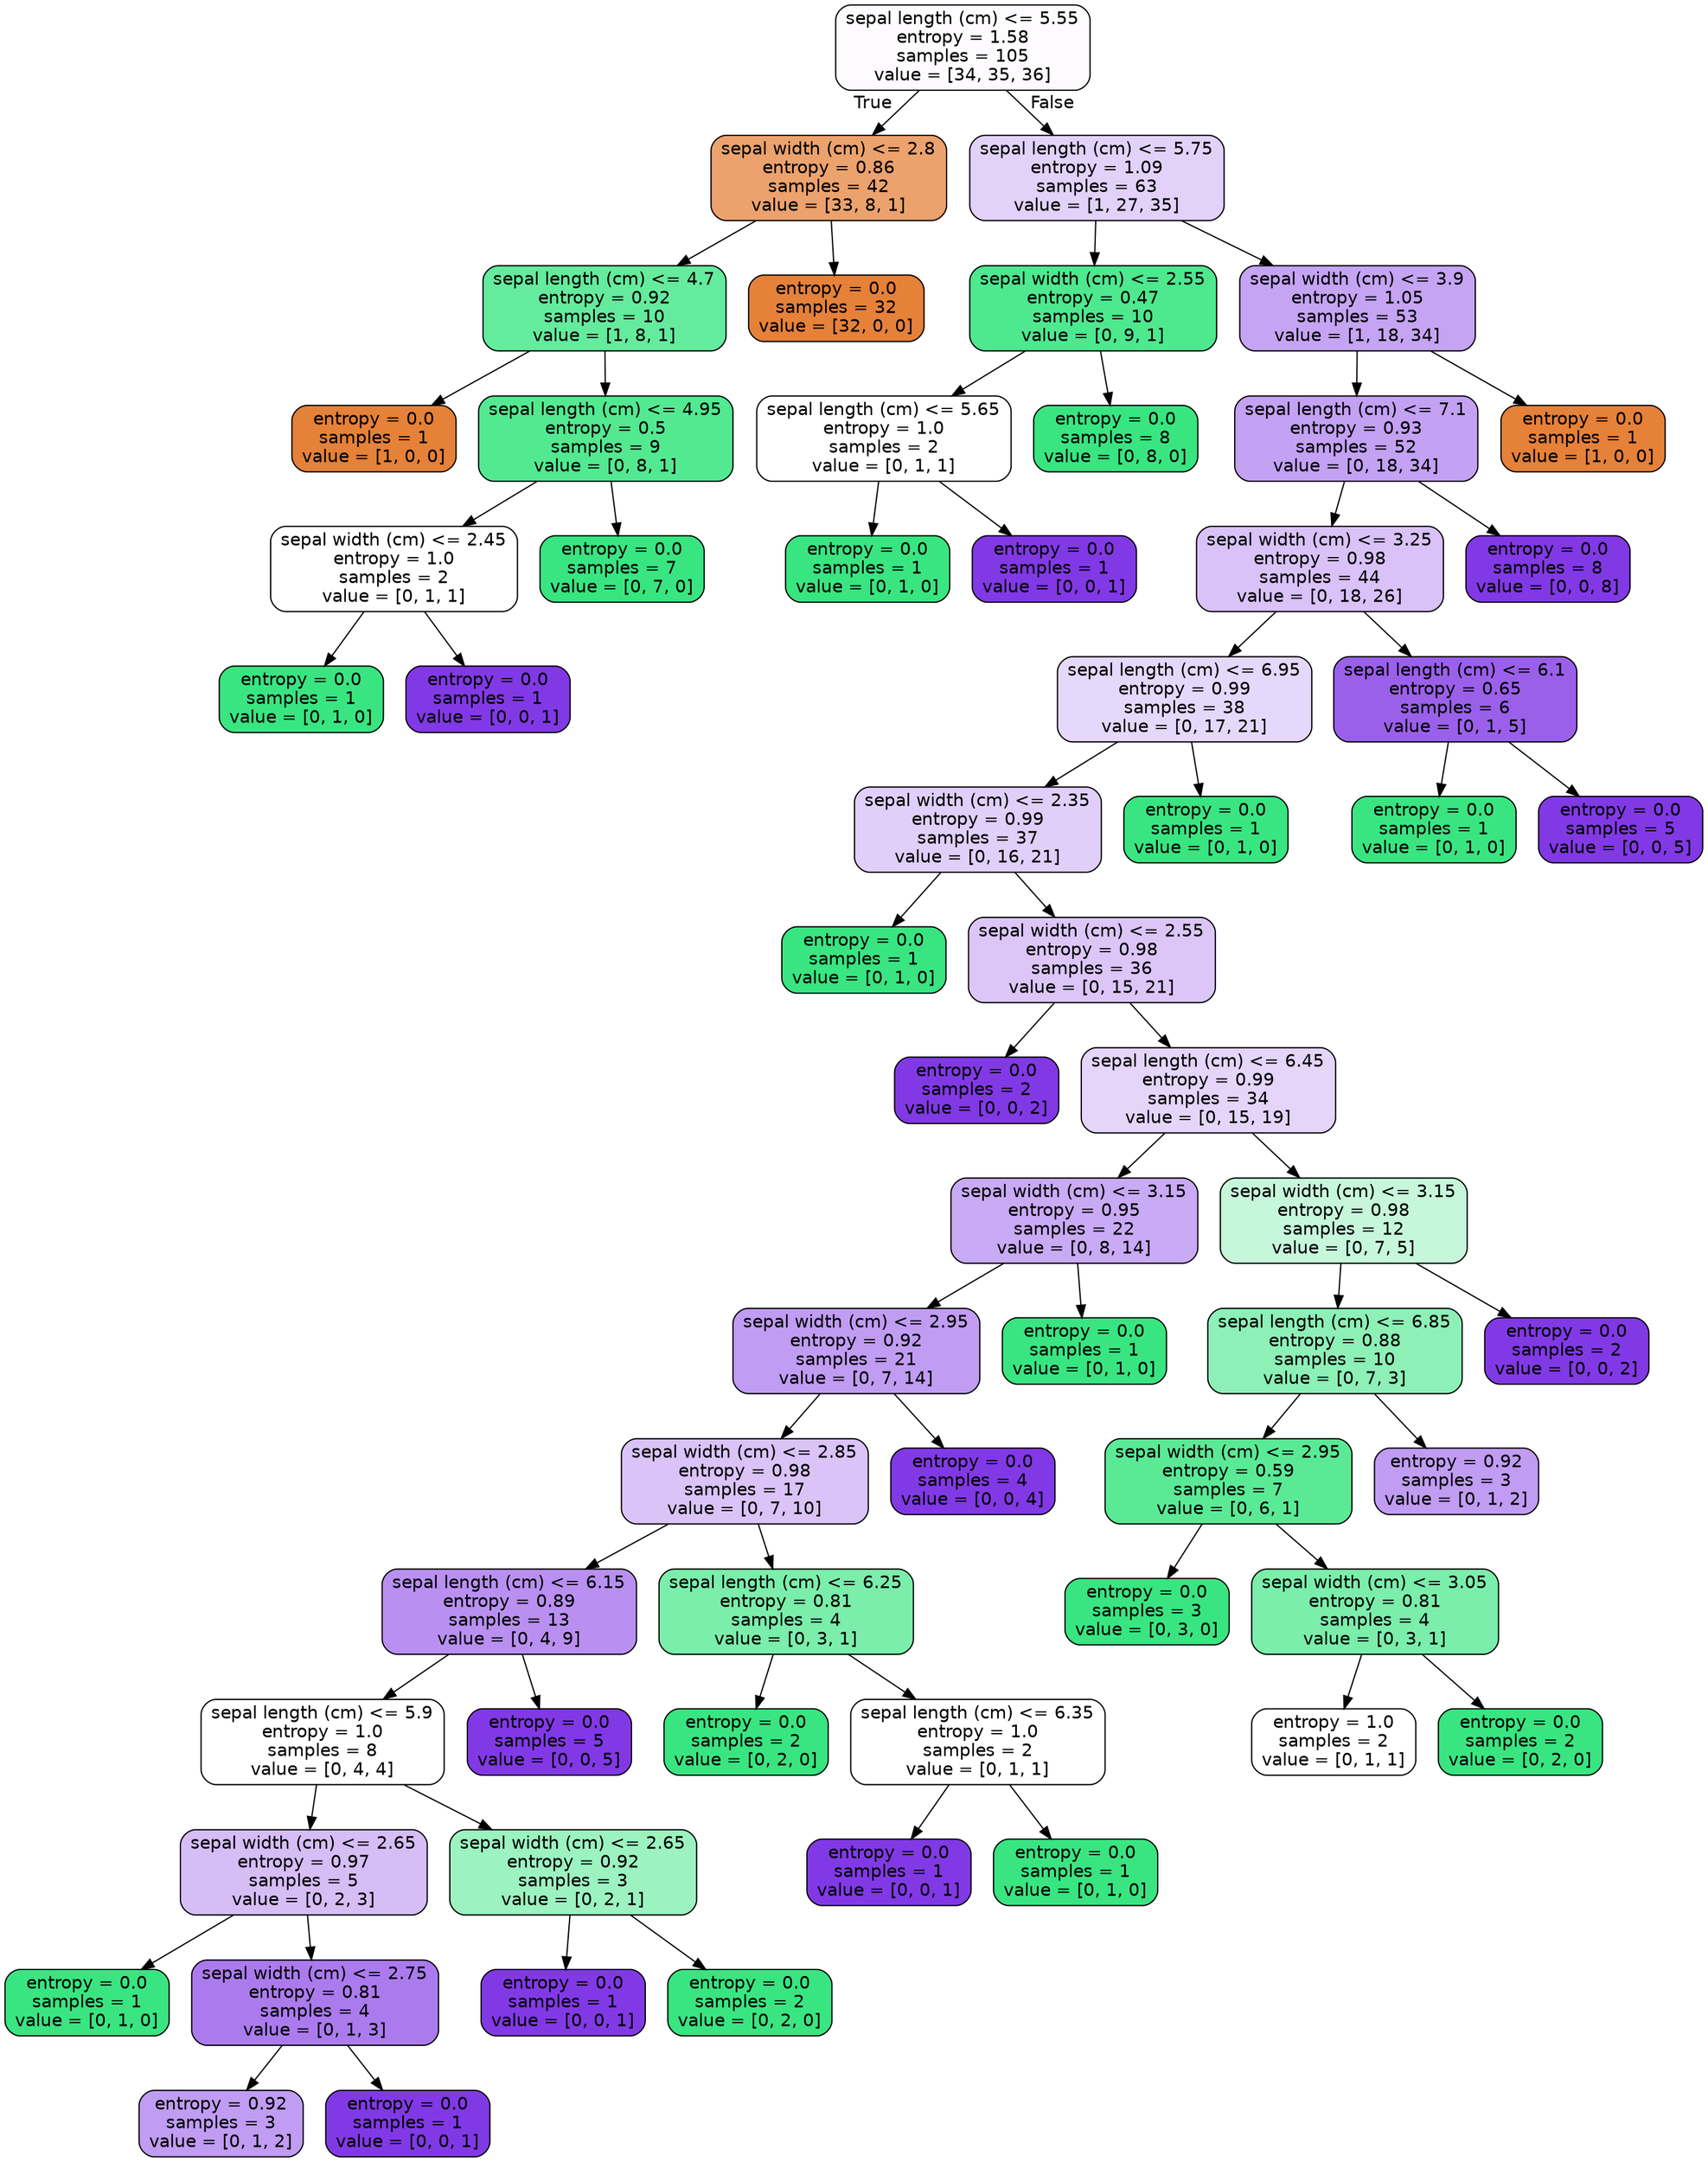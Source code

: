 digraph Tree {
node [shape=box, style="filled, rounded", color="black", fontname=helvetica] ;
edge [fontname=helvetica] ;
0 [label="sepal length (cm) <= 5.55\nentropy = 1.58\nsamples = 105\nvalue = [34, 35, 36]", fillcolor="#8139e504"] ;
1 [label="sepal width (cm) <= 2.8\nentropy = 0.86\nsamples = 42\nvalue = [33, 8, 1]", fillcolor="#e58139bc"] ;
0 -> 1 [labeldistance=2.5, labelangle=45, headlabel="True"] ;
2 [label="sepal length (cm) <= 4.7\nentropy = 0.92\nsamples = 10\nvalue = [1, 8, 1]", fillcolor="#39e581c6"] ;
1 -> 2 ;
3 [label="entropy = 0.0\nsamples = 1\nvalue = [1, 0, 0]", fillcolor="#e58139ff"] ;
2 -> 3 ;
4 [label="sepal length (cm) <= 4.95\nentropy = 0.5\nsamples = 9\nvalue = [0, 8, 1]", fillcolor="#39e581df"] ;
2 -> 4 ;
5 [label="sepal width (cm) <= 2.45\nentropy = 1.0\nsamples = 2\nvalue = [0, 1, 1]", fillcolor="#39e58100"] ;
4 -> 5 ;
6 [label="entropy = 0.0\nsamples = 1\nvalue = [0, 1, 0]", fillcolor="#39e581ff"] ;
5 -> 6 ;
7 [label="entropy = 0.0\nsamples = 1\nvalue = [0, 0, 1]", fillcolor="#8139e5ff"] ;
5 -> 7 ;
8 [label="entropy = 0.0\nsamples = 7\nvalue = [0, 7, 0]", fillcolor="#39e581ff"] ;
4 -> 8 ;
9 [label="entropy = 0.0\nsamples = 32\nvalue = [32, 0, 0]", fillcolor="#e58139ff"] ;
1 -> 9 ;
10 [label="sepal length (cm) <= 5.75\nentropy = 1.09\nsamples = 63\nvalue = [1, 27, 35]", fillcolor="#8139e539"] ;
0 -> 10 [labeldistance=2.5, labelangle=-45, headlabel="False"] ;
11 [label="sepal width (cm) <= 2.55\nentropy = 0.47\nsamples = 10\nvalue = [0, 9, 1]", fillcolor="#39e581e3"] ;
10 -> 11 ;
12 [label="sepal length (cm) <= 5.65\nentropy = 1.0\nsamples = 2\nvalue = [0, 1, 1]", fillcolor="#39e58100"] ;
11 -> 12 ;
13 [label="entropy = 0.0\nsamples = 1\nvalue = [0, 1, 0]", fillcolor="#39e581ff"] ;
12 -> 13 ;
14 [label="entropy = 0.0\nsamples = 1\nvalue = [0, 0, 1]", fillcolor="#8139e5ff"] ;
12 -> 14 ;
15 [label="entropy = 0.0\nsamples = 8\nvalue = [0, 8, 0]", fillcolor="#39e581ff"] ;
11 -> 15 ;
16 [label="sepal width (cm) <= 3.9\nentropy = 1.05\nsamples = 53\nvalue = [1, 18, 34]", fillcolor="#8139e575"] ;
10 -> 16 ;
17 [label="sepal length (cm) <= 7.1\nentropy = 0.93\nsamples = 52\nvalue = [0, 18, 34]", fillcolor="#8139e578"] ;
16 -> 17 ;
18 [label="sepal width (cm) <= 3.25\nentropy = 0.98\nsamples = 44\nvalue = [0, 18, 26]", fillcolor="#8139e54e"] ;
17 -> 18 ;
19 [label="sepal length (cm) <= 6.95\nentropy = 0.99\nsamples = 38\nvalue = [0, 17, 21]", fillcolor="#8139e531"] ;
18 -> 19 ;
20 [label="sepal width (cm) <= 2.35\nentropy = 0.99\nsamples = 37\nvalue = [0, 16, 21]", fillcolor="#8139e53d"] ;
19 -> 20 ;
21 [label="entropy = 0.0\nsamples = 1\nvalue = [0, 1, 0]", fillcolor="#39e581ff"] ;
20 -> 21 ;
22 [label="sepal width (cm) <= 2.55\nentropy = 0.98\nsamples = 36\nvalue = [0, 15, 21]", fillcolor="#8139e549"] ;
20 -> 22 ;
23 [label="entropy = 0.0\nsamples = 2\nvalue = [0, 0, 2]", fillcolor="#8139e5ff"] ;
22 -> 23 ;
24 [label="sepal length (cm) <= 6.45\nentropy = 0.99\nsamples = 34\nvalue = [0, 15, 19]", fillcolor="#8139e536"] ;
22 -> 24 ;
25 [label="sepal width (cm) <= 3.15\nentropy = 0.95\nsamples = 22\nvalue = [0, 8, 14]", fillcolor="#8139e56d"] ;
24 -> 25 ;
26 [label="sepal width (cm) <= 2.95\nentropy = 0.92\nsamples = 21\nvalue = [0, 7, 14]", fillcolor="#8139e57f"] ;
25 -> 26 ;
27 [label="sepal width (cm) <= 2.85\nentropy = 0.98\nsamples = 17\nvalue = [0, 7, 10]", fillcolor="#8139e54d"] ;
26 -> 27 ;
28 [label="sepal length (cm) <= 6.15\nentropy = 0.89\nsamples = 13\nvalue = [0, 4, 9]", fillcolor="#8139e58e"] ;
27 -> 28 ;
29 [label="sepal length (cm) <= 5.9\nentropy = 1.0\nsamples = 8\nvalue = [0, 4, 4]", fillcolor="#39e58100"] ;
28 -> 29 ;
30 [label="sepal width (cm) <= 2.65\nentropy = 0.97\nsamples = 5\nvalue = [0, 2, 3]", fillcolor="#8139e555"] ;
29 -> 30 ;
31 [label="entropy = 0.0\nsamples = 1\nvalue = [0, 1, 0]", fillcolor="#39e581ff"] ;
30 -> 31 ;
32 [label="sepal width (cm) <= 2.75\nentropy = 0.81\nsamples = 4\nvalue = [0, 1, 3]", fillcolor="#8139e5aa"] ;
30 -> 32 ;
33 [label="entropy = 0.92\nsamples = 3\nvalue = [0, 1, 2]", fillcolor="#8139e57f"] ;
32 -> 33 ;
34 [label="entropy = 0.0\nsamples = 1\nvalue = [0, 0, 1]", fillcolor="#8139e5ff"] ;
32 -> 34 ;
35 [label="sepal width (cm) <= 2.65\nentropy = 0.92\nsamples = 3\nvalue = [0, 2, 1]", fillcolor="#39e5817f"] ;
29 -> 35 ;
36 [label="entropy = 0.0\nsamples = 1\nvalue = [0, 0, 1]", fillcolor="#8139e5ff"] ;
35 -> 36 ;
37 [label="entropy = 0.0\nsamples = 2\nvalue = [0, 2, 0]", fillcolor="#39e581ff"] ;
35 -> 37 ;
38 [label="entropy = 0.0\nsamples = 5\nvalue = [0, 0, 5]", fillcolor="#8139e5ff"] ;
28 -> 38 ;
39 [label="sepal length (cm) <= 6.25\nentropy = 0.81\nsamples = 4\nvalue = [0, 3, 1]", fillcolor="#39e581aa"] ;
27 -> 39 ;
40 [label="entropy = 0.0\nsamples = 2\nvalue = [0, 2, 0]", fillcolor="#39e581ff"] ;
39 -> 40 ;
41 [label="sepal length (cm) <= 6.35\nentropy = 1.0\nsamples = 2\nvalue = [0, 1, 1]", fillcolor="#39e58100"] ;
39 -> 41 ;
42 [label="entropy = 0.0\nsamples = 1\nvalue = [0, 0, 1]", fillcolor="#8139e5ff"] ;
41 -> 42 ;
43 [label="entropy = 0.0\nsamples = 1\nvalue = [0, 1, 0]", fillcolor="#39e581ff"] ;
41 -> 43 ;
44 [label="entropy = 0.0\nsamples = 4\nvalue = [0, 0, 4]", fillcolor="#8139e5ff"] ;
26 -> 44 ;
45 [label="entropy = 0.0\nsamples = 1\nvalue = [0, 1, 0]", fillcolor="#39e581ff"] ;
25 -> 45 ;
46 [label="sepal width (cm) <= 3.15\nentropy = 0.98\nsamples = 12\nvalue = [0, 7, 5]", fillcolor="#39e58149"] ;
24 -> 46 ;
47 [label="sepal length (cm) <= 6.85\nentropy = 0.88\nsamples = 10\nvalue = [0, 7, 3]", fillcolor="#39e58192"] ;
46 -> 47 ;
48 [label="sepal width (cm) <= 2.95\nentropy = 0.59\nsamples = 7\nvalue = [0, 6, 1]", fillcolor="#39e581d4"] ;
47 -> 48 ;
49 [label="entropy = 0.0\nsamples = 3\nvalue = [0, 3, 0]", fillcolor="#39e581ff"] ;
48 -> 49 ;
50 [label="sepal width (cm) <= 3.05\nentropy = 0.81\nsamples = 4\nvalue = [0, 3, 1]", fillcolor="#39e581aa"] ;
48 -> 50 ;
51 [label="entropy = 1.0\nsamples = 2\nvalue = [0, 1, 1]", fillcolor="#39e58100"] ;
50 -> 51 ;
52 [label="entropy = 0.0\nsamples = 2\nvalue = [0, 2, 0]", fillcolor="#39e581ff"] ;
50 -> 52 ;
53 [label="entropy = 0.92\nsamples = 3\nvalue = [0, 1, 2]", fillcolor="#8139e57f"] ;
47 -> 53 ;
54 [label="entropy = 0.0\nsamples = 2\nvalue = [0, 0, 2]", fillcolor="#8139e5ff"] ;
46 -> 54 ;
55 [label="entropy = 0.0\nsamples = 1\nvalue = [0, 1, 0]", fillcolor="#39e581ff"] ;
19 -> 55 ;
56 [label="sepal length (cm) <= 6.1\nentropy = 0.65\nsamples = 6\nvalue = [0, 1, 5]", fillcolor="#8139e5cc"] ;
18 -> 56 ;
57 [label="entropy = 0.0\nsamples = 1\nvalue = [0, 1, 0]", fillcolor="#39e581ff"] ;
56 -> 57 ;
58 [label="entropy = 0.0\nsamples = 5\nvalue = [0, 0, 5]", fillcolor="#8139e5ff"] ;
56 -> 58 ;
59 [label="entropy = 0.0\nsamples = 8\nvalue = [0, 0, 8]", fillcolor="#8139e5ff"] ;
17 -> 59 ;
60 [label="entropy = 0.0\nsamples = 1\nvalue = [1, 0, 0]", fillcolor="#e58139ff"] ;
16 -> 60 ;
}